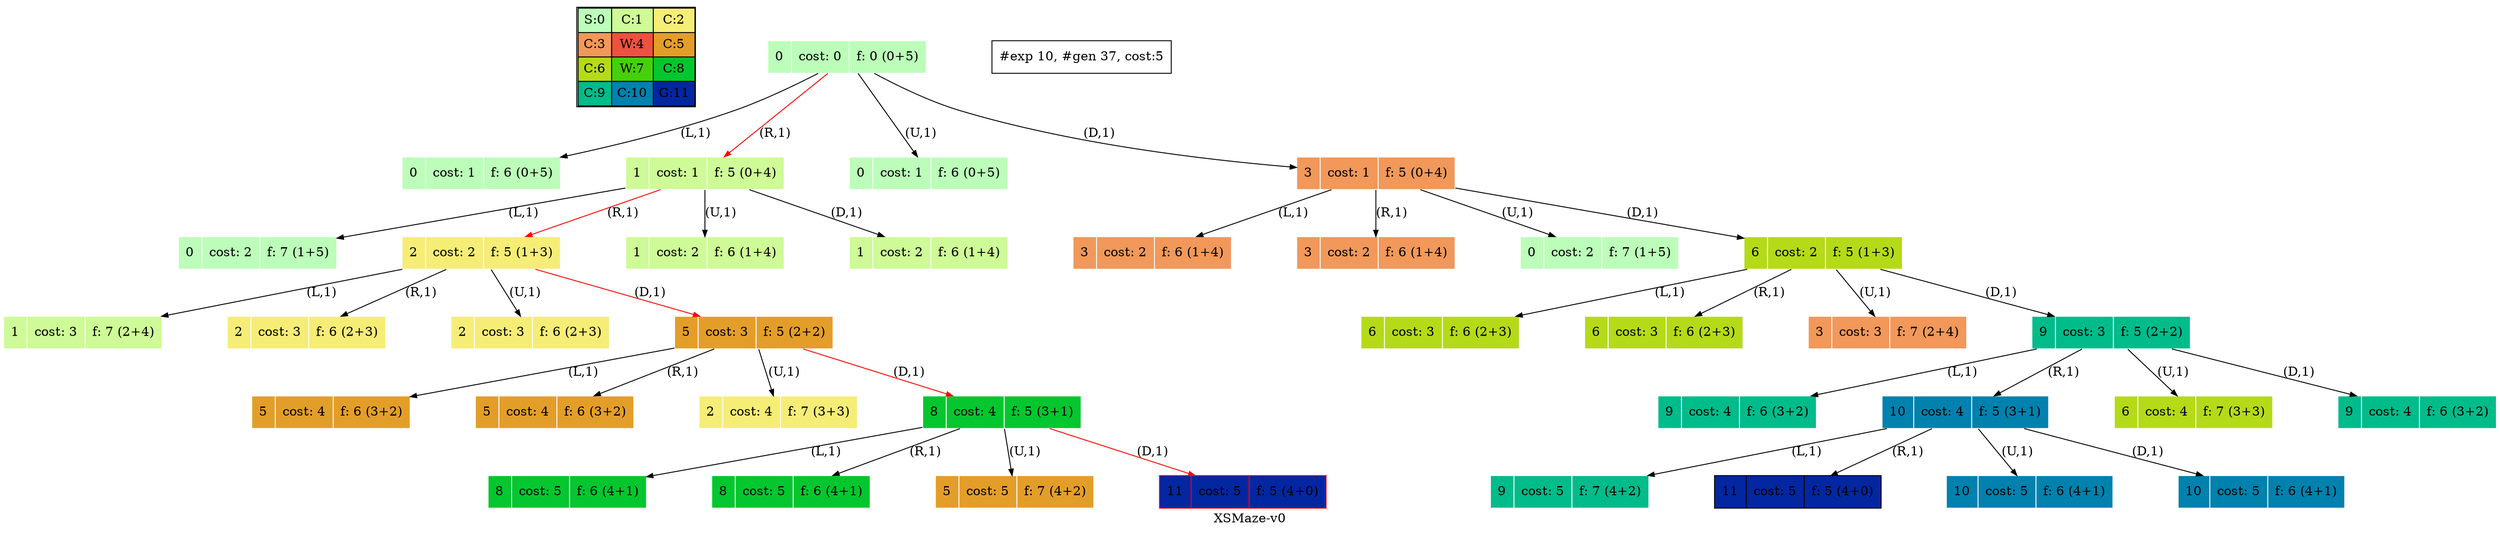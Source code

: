 digraph XSMaze { label="XSMaze-v0"
subgraph MAP {label=Map;map [shape=plaintext label=<<table border="1" cellpadding="5" cellspacing="0" cellborder="1"><tr><td bgcolor="0.32745098 0.267733   0.99083125 1.        ">S:0</td><td bgcolor="0.24117647 0.39545121 0.97940977 1.        ">C:1</td><td bgcolor="0.15490196 0.51591783 0.96349314 1.        ">C:2</td></tr><tr><td bgcolor="0.06862745 0.62692381 0.94315443 1.        ">C:3</td><td bgcolor="0.01764706 0.72643357 0.91848699 1.        ">W:4</td><td bgcolor="0.10392157 0.81262237 0.88960401 1.        ">C:5</td></tr><tr><td bgcolor="0.19803922 0.88960401 0.8534438  1.        ">C:6</td><td bgcolor="0.28431373 0.94315443 0.81619691 1.        ">W:7</td><td bgcolor="0.37058824 0.97940977 0.77520398 1.        ">C:8</td></tr><tr><td bgcolor="0.45686275 0.99770518 0.73065313 1.        ">C:9</td><td bgcolor="0.54313725 0.99770518 0.68274886 1.        ">C:10</td><td bgcolor="0.62941176 0.97940977 0.63171101 1.        ">G:11</td></tr></table>>]} 
nodesep=1 ranksep=0.5 node [shape=record] edge [arrowsize=0.7] 
"0_0" [label="<f0>0 |<f1> cost: 0 |<f2> f: 0 (0+5)", style=filled color=white fillcolor="0.32745098 0.267733   0.99083125 1.        "]
"0_0.0-0" [label="<f0>0 |<f1> cost: 1 |<f2> f: 6 (0+5)", style=filled color=white fillcolor="0.32745098 0.267733   0.99083125 1.        "] "0_0" -> "0_0.0-0" [label="(L,1)" ]; 
"0_0.1-1" [label="<f0>1 |<f1> cost: 1 |<f2> f: 5 (0+4)", style=filled color=white fillcolor="0.24117647 0.39545121 0.97940977 1.        "] "0_0" -> "0_0.1-1" [label="(R,1)" color=red ];  
"0_0.0-2" [label="<f0>0 |<f1> cost: 1 |<f2> f: 6 (0+5)", style=filled color=white fillcolor="0.32745098 0.267733   0.99083125 1.        "] "0_0" -> "0_0.0-2" [label="(U,1)" ]; 
"0_0.3-3" [label="<f0>3 |<f1> cost: 1 |<f2> f: 5 (0+4)", style=filled color=white fillcolor="0.06862745 0.62692381 0.94315443 1.        "] "0_0" -> "0_0.3-3" [label="(D,1)" ]; 
"0_0.1.0-0" [label="<f0>0 |<f1> cost: 2 |<f2> f: 7 (1+5)", style=filled color=white fillcolor="0.32745098 0.267733   0.99083125 1.        "] "0_0.1-1" -> "0_0.1.0-0" [label="(L,1)" ]; 
"0_0.1.2-1" [label="<f0>2 |<f1> cost: 2 |<f2> f: 5 (1+3)", style=filled color=white fillcolor="0.15490196 0.51591783 0.96349314 1.        "] "0_0.1-1" -> "0_0.1.2-1" [label="(R,1)" color=red ];  
"0_0.1.1-2" [label="<f0>1 |<f1> cost: 2 |<f2> f: 6 (1+4)", style=filled color=white fillcolor="0.24117647 0.39545121 0.97940977 1.        "] "0_0.1-1" -> "0_0.1.1-2" [label="(U,1)" ]; 
"0_0.1.1-3" [label="<f0>1 |<f1> cost: 2 |<f2> f: 6 (1+4)", style=filled color=white fillcolor="0.24117647 0.39545121 0.97940977 1.        "] "0_0.1-1" -> "0_0.1.1-3" [label="(D,1)" ]; 
"0_0.3.3-0" [label="<f0>3 |<f1> cost: 2 |<f2> f: 6 (1+4)", style=filled color=white fillcolor="0.06862745 0.62692381 0.94315443 1.        "] "0_0.3-3" -> "0_0.3.3-0" [label="(L,1)" ]; 
"0_0.3.3-1" [label="<f0>3 |<f1> cost: 2 |<f2> f: 6 (1+4)", style=filled color=white fillcolor="0.06862745 0.62692381 0.94315443 1.        "] "0_0.3-3" -> "0_0.3.3-1" [label="(R,1)" ]; 
"0_0.3.0-2" [label="<f0>0 |<f1> cost: 2 |<f2> f: 7 (1+5)", style=filled color=white fillcolor="0.32745098 0.267733   0.99083125 1.        "] "0_0.3-3" -> "0_0.3.0-2" [label="(U,1)" ]; 
"0_0.3.6-3" [label="<f0>6 |<f1> cost: 2 |<f2> f: 5 (1+3)", style=filled color=white fillcolor="0.19803922 0.88960401 0.8534438  1.        "] "0_0.3-3" -> "0_0.3.6-3" [label="(D,1)" ]; 
"0_0.1.2.1-0" [label="<f0>1 |<f1> cost: 3 |<f2> f: 7 (2+4)", style=filled color=white fillcolor="0.24117647 0.39545121 0.97940977 1.        "] "0_0.1.2-1" -> "0_0.1.2.1-0" [label="(L,1)" ]; 
"0_0.1.2.2-1" [label="<f0>2 |<f1> cost: 3 |<f2> f: 6 (2+3)", style=filled color=white fillcolor="0.15490196 0.51591783 0.96349314 1.        "] "0_0.1.2-1" -> "0_0.1.2.2-1" [label="(R,1)" ]; 
"0_0.1.2.2-2" [label="<f0>2 |<f1> cost: 3 |<f2> f: 6 (2+3)", style=filled color=white fillcolor="0.15490196 0.51591783 0.96349314 1.        "] "0_0.1.2-1" -> "0_0.1.2.2-2" [label="(U,1)" ]; 
"0_0.1.2.5-3" [label="<f0>5 |<f1> cost: 3 |<f2> f: 5 (2+2)", style=filled color=white fillcolor="0.10392157 0.81262237 0.88960401 1.        "] "0_0.1.2-1" -> "0_0.1.2.5-3" [label="(D,1)" color=red ];  
"0_0.3.6.6-0" [label="<f0>6 |<f1> cost: 3 |<f2> f: 6 (2+3)", style=filled color=white fillcolor="0.19803922 0.88960401 0.8534438  1.        "] "0_0.3.6-3" -> "0_0.3.6.6-0" [label="(L,1)" ]; 
"0_0.3.6.6-1" [label="<f0>6 |<f1> cost: 3 |<f2> f: 6 (2+3)", style=filled color=white fillcolor="0.19803922 0.88960401 0.8534438  1.        "] "0_0.3.6-3" -> "0_0.3.6.6-1" [label="(R,1)" ]; 
"0_0.3.6.3-2" [label="<f0>3 |<f1> cost: 3 |<f2> f: 7 (2+4)", style=filled color=white fillcolor="0.06862745 0.62692381 0.94315443 1.        "] "0_0.3.6-3" -> "0_0.3.6.3-2" [label="(U,1)" ]; 
"0_0.3.6.9-3" [label="<f0>9 |<f1> cost: 3 |<f2> f: 5 (2+2)", style=filled color=white fillcolor="0.45686275 0.99770518 0.73065313 1.        "] "0_0.3.6-3" -> "0_0.3.6.9-3" [label="(D,1)" ]; 
"0_0.1.2.5.5-0" [label="<f0>5 |<f1> cost: 4 |<f2> f: 6 (3+2)", style=filled color=white fillcolor="0.10392157 0.81262237 0.88960401 1.        "] "0_0.1.2.5-3" -> "0_0.1.2.5.5-0" [label="(L,1)" ]; 
"0_0.1.2.5.5-1" [label="<f0>5 |<f1> cost: 4 |<f2> f: 6 (3+2)", style=filled color=white fillcolor="0.10392157 0.81262237 0.88960401 1.        "] "0_0.1.2.5-3" -> "0_0.1.2.5.5-1" [label="(R,1)" ]; 
"0_0.1.2.5.2-2" [label="<f0>2 |<f1> cost: 4 |<f2> f: 7 (3+3)", style=filled color=white fillcolor="0.15490196 0.51591783 0.96349314 1.        "] "0_0.1.2.5-3" -> "0_0.1.2.5.2-2" [label="(U,1)" ]; 
"0_0.1.2.5.8-3" [label="<f0>8 |<f1> cost: 4 |<f2> f: 5 (3+1)", style=filled color=white fillcolor="0.37058824 0.97940977 0.77520398 1.        "] "0_0.1.2.5-3" -> "0_0.1.2.5.8-3" [label="(D,1)" color=red ];  
"0_0.3.6.9.9-0" [label="<f0>9 |<f1> cost: 4 |<f2> f: 6 (3+2)", style=filled color=white fillcolor="0.45686275 0.99770518 0.73065313 1.        "] "0_0.3.6.9-3" -> "0_0.3.6.9.9-0" [label="(L,1)" ]; 
"0_0.3.6.9.10-1" [label="<f0>10 |<f1> cost: 4 |<f2> f: 5 (3+1)", style=filled color=white fillcolor="0.54313725 0.99770518 0.68274886 1.        "] "0_0.3.6.9-3" -> "0_0.3.6.9.10-1" [label="(R,1)" ]; 
"0_0.3.6.9.6-2" [label="<f0>6 |<f1> cost: 4 |<f2> f: 7 (3+3)", style=filled color=white fillcolor="0.19803922 0.88960401 0.8534438  1.        "] "0_0.3.6.9-3" -> "0_0.3.6.9.6-2" [label="(U,1)" ]; 
"0_0.3.6.9.9-3" [label="<f0>9 |<f1> cost: 4 |<f2> f: 6 (3+2)", style=filled color=white fillcolor="0.45686275 0.99770518 0.73065313 1.        "] "0_0.3.6.9-3" -> "0_0.3.6.9.9-3" [label="(D,1)" ]; 
"0_0.1.2.5.8.8-0" [label="<f0>8 |<f1> cost: 5 |<f2> f: 6 (4+1)", style=filled color=white fillcolor="0.37058824 0.97940977 0.77520398 1.        "] "0_0.1.2.5.8-3" -> "0_0.1.2.5.8.8-0" [label="(L,1)" ]; 
"0_0.1.2.5.8.8-1" [label="<f0>8 |<f1> cost: 5 |<f2> f: 6 (4+1)", style=filled color=white fillcolor="0.37058824 0.97940977 0.77520398 1.        "] "0_0.1.2.5.8-3" -> "0_0.1.2.5.8.8-1" [label="(R,1)" ]; 
"0_0.1.2.5.8.5-2" [label="<f0>5 |<f1> cost: 5 |<f2> f: 7 (4+2)", style=filled color=white fillcolor="0.10392157 0.81262237 0.88960401 1.        "] "0_0.1.2.5.8-3" -> "0_0.1.2.5.8.5-2" [label="(U,1)" ]; 
"0_0.1.2.5.8.11-3" [label="<f0>11 |<f1> cost: 5 |<f2> f: 5 (4+0)", style=filled color=red fillcolor="0.62941176 0.97940977 0.63171101 1.        "] "0_0.1.2.5.8-3" -> "0_0.1.2.5.8.11-3" [label="(D,1)" color=red ];  
"0_0.3.6.9.10.9-0" [label="<f0>9 |<f1> cost: 5 |<f2> f: 7 (4+2)", style=filled color=white fillcolor="0.45686275 0.99770518 0.73065313 1.        "] "0_0.3.6.9.10-1" -> "0_0.3.6.9.10.9-0" [label="(L,1)" ]; 
"0_0.3.6.9.10.11-1" [label="<f0>11 |<f1> cost: 5 |<f2> f: 5 (4+0)", style=filled color=black fillcolor="0.62941176 0.97940977 0.63171101 1.        "] "0_0.3.6.9.10-1" -> "0_0.3.6.9.10.11-1" [label="(R,1)" ]; 
"0_0.3.6.9.10.10-2" [label="<f0>10 |<f1> cost: 5 |<f2> f: 6 (4+1)", style=filled color=white fillcolor="0.54313725 0.99770518 0.68274886 1.        "] "0_0.3.6.9.10-1" -> "0_0.3.6.9.10.10-2" [label="(U,1)" ]; 
"0_0.3.6.9.10.10-3" [label="<f0>10 |<f1> cost: 5 |<f2> f: 6 (4+1)", style=filled color=white fillcolor="0.54313725 0.99770518 0.68274886 1.        "] "0_0.3.6.9.10-1" -> "0_0.3.6.9.10.10-3" [label="(D,1)" ]; 
 "#exp 10, #gen 37, cost:5" [ shape=box ];
}
